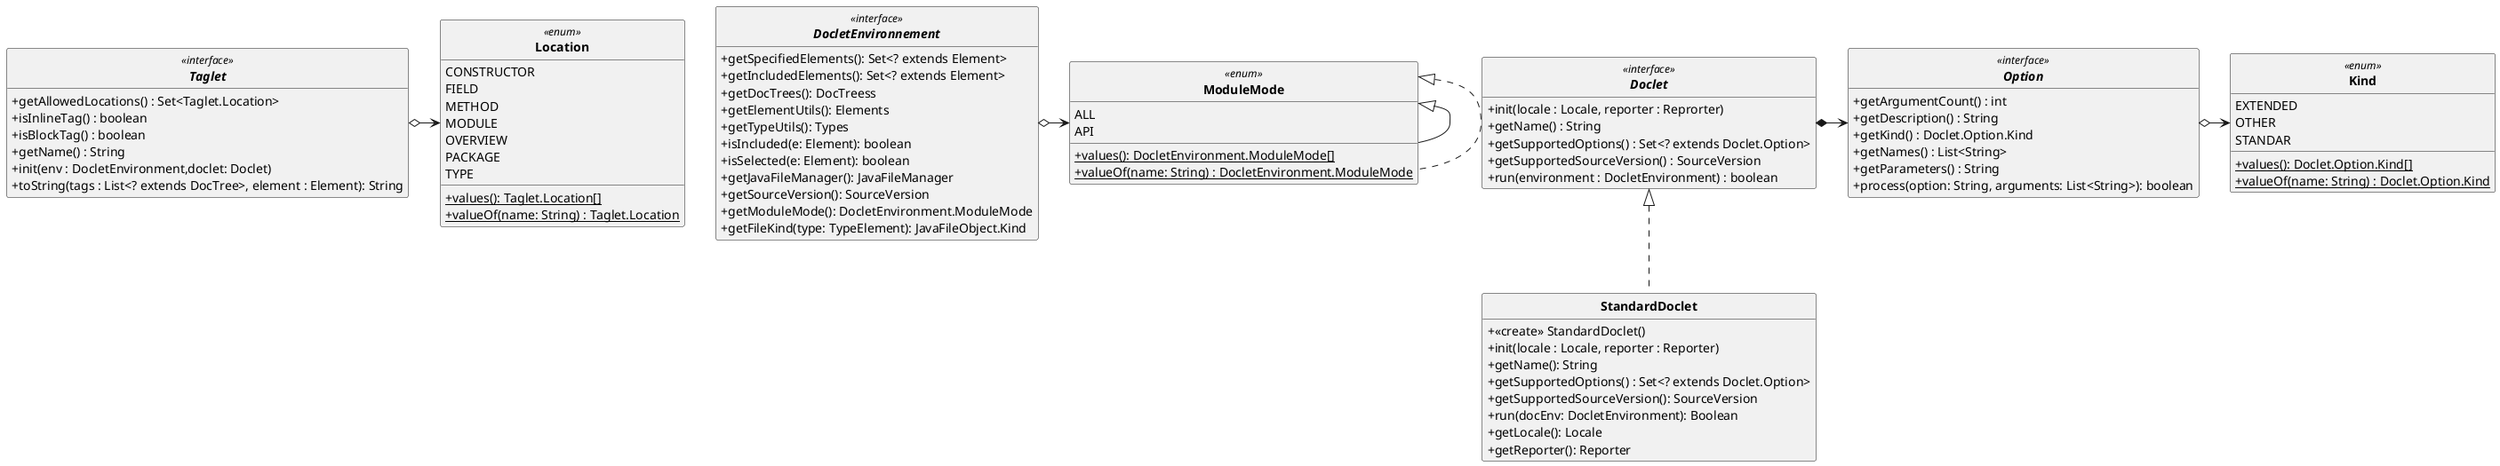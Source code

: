 @startuml
skinparam style strictuml
hide empty members
skinparam classAttributeIconSize 0
skinparam classFontStyle Bold

interface Doclet <<interface>> {
    + init(locale : Locale, reporter : Reprorter)
    + getName() : String
    + getSupportedOptions() : Set<? extends Doclet.Option>
    + getSupportedSourceVersion() : SourceVersion
    + run(environment : DocletEnvironment) : boolean
}

interface Option <<interface>>{
    + getArgumentCount() : int
    + getDescription() : String
    + getKind() : Doclet.Option.Kind
    + getNames() : List<String>
    + getParameters() : String
    + process(option: String, arguments: List<String>): boolean
}

interface DocletEnvironnement <<interface>>{
    + getSpecifiedElements(): Set<? extends Element>
    + getIncludedElements(): Set<? extends Element>
    + getDocTrees(): DocTreess
    + getElementUtils(): Elements
    + getTypeUtils(): Types
    + isIncluded(e: Element): boolean
    + isSelected(e: Element): boolean
    + getJavaFileManager(): JavaFileManager
    + getSourceVersion(): SourceVersion
    + getModuleMode(): DocletEnvironment.ModuleMode
    + getFileKind(type: TypeElement): JavaFileObject.Kind
}

interface Taglet <<interface>>{
    + getAllowedLocations() : Set<Taglet.Location>
    + isInlineTag() : boolean
    + isBlockTag() : boolean
    + getName() : String
    + init(env : DocletEnvironment,doclet: Doclet)
    + toString(tags : List<? extends DocTree>, element : Element): String
}

class StandardDoclet implements Doclet {
    + <<create>> StandardDoclet()
    + init(locale : Locale, reporter : Reporter)
    + getName(): String
    + getSupportedOptions() : Set<? extends Doclet.Option>
    + getSupportedSourceVersion(): SourceVersion
    + run(docEnv: DocletEnvironment): Boolean
    + getLocale(): Locale
    + getReporter(): Reporter
}

enum Kind <<enum>>
{
    EXTENDED
    OTHER
    STANDAR
    + {static}values(): Doclet.Option.Kind[]
    + {static}valueOf(name: String) : Doclet.Option.Kind
}

enum Location <<enum>>
{
    CONSTRUCTOR
    FIELD
    METHOD
    MODULE
    OVERVIEW
    PACKAGE
    TYPE
    + {static}values(): Taglet.Location[]
    + {static}valueOf(name: String) : Taglet.Location
}

enum ModuleMode <<enum>> extends ModuleMode implements ModuleMode
{
    ALL
    API
    + {static}values(): DocletEnvironment.ModuleMode[]
    + {static}valueOf(name: String) : DocletEnvironment.ModuleMode
}

Taglet o-> Location
DocletEnvironnement o-> ModuleMode
Doclet *->Option
Option o-> Kind
@enduml